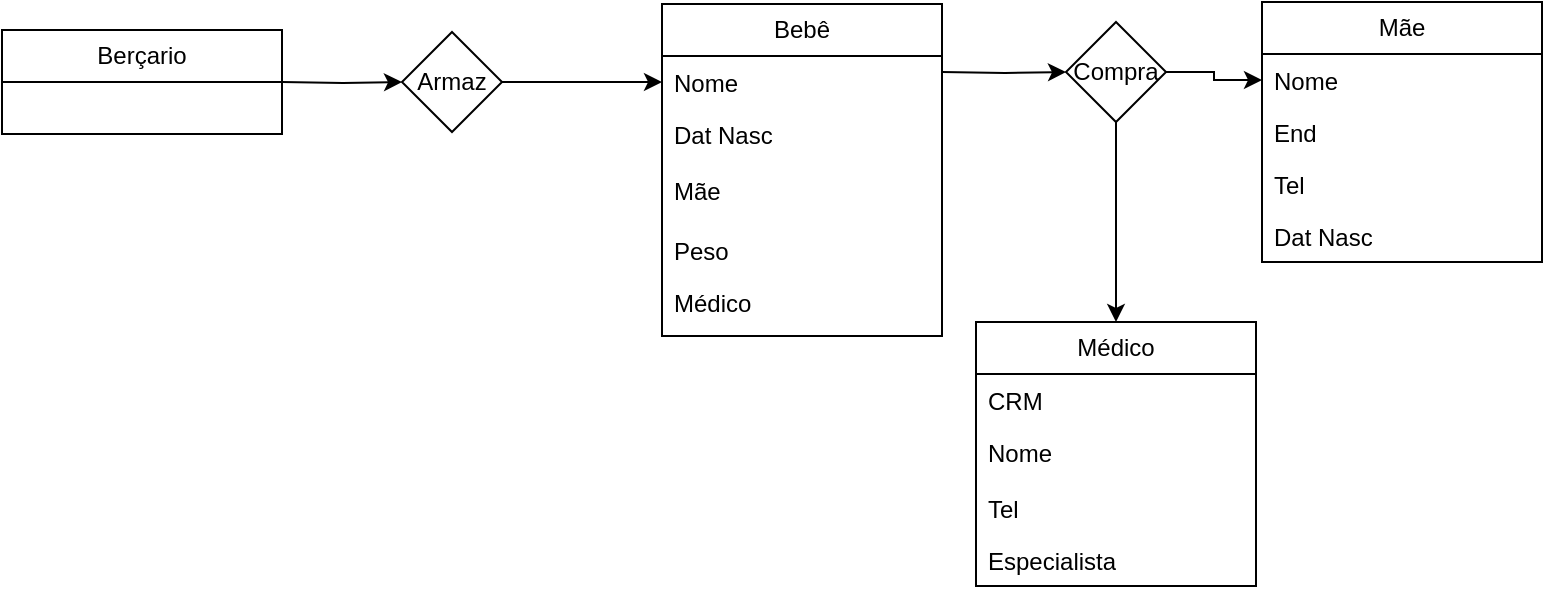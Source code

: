 <mxfile version="21.6.9" type="github">
  <diagram id="C5RBs43oDa-KdzZeNtuy" name="Page-1">
    <mxGraphModel dx="1434" dy="718" grid="1" gridSize="10" guides="1" tooltips="1" connect="1" arrows="1" fold="1" page="1" pageScale="1" pageWidth="827" pageHeight="1169" math="0" shadow="0">
      <root>
        <mxCell id="WIyWlLk6GJQsqaUBKTNV-0" />
        <mxCell id="WIyWlLk6GJQsqaUBKTNV-1" parent="WIyWlLk6GJQsqaUBKTNV-0" />
        <mxCell id="HC5Dx4oc5AkSy6qOYjug-40" style="edgeStyle=orthogonalEdgeStyle;rounded=0;orthogonalLoop=1;jettySize=auto;html=1;exitX=1;exitY=0.5;exitDx=0;exitDy=0;entryX=0;entryY=0.5;entryDx=0;entryDy=0;" edge="1" parent="WIyWlLk6GJQsqaUBKTNV-1" source="HC5Dx4oc5AkSy6qOYjug-41">
          <mxGeometry relative="1" as="geometry">
            <mxPoint x="330" y="40" as="targetPoint" />
          </mxGeometry>
        </mxCell>
        <mxCell id="HC5Dx4oc5AkSy6qOYjug-41" value="Armaz" style="rhombus;whiteSpace=wrap;html=1;" vertex="1" parent="WIyWlLk6GJQsqaUBKTNV-1">
          <mxGeometry x="200" y="15" width="50" height="50" as="geometry" />
        </mxCell>
        <mxCell id="HC5Dx4oc5AkSy6qOYjug-42" style="edgeStyle=orthogonalEdgeStyle;rounded=0;orthogonalLoop=1;jettySize=auto;html=1;exitX=1;exitY=0.5;exitDx=0;exitDy=0;entryX=0;entryY=0.5;entryDx=0;entryDy=0;" edge="1" parent="WIyWlLk6GJQsqaUBKTNV-1" target="HC5Dx4oc5AkSy6qOYjug-41">
          <mxGeometry relative="1" as="geometry">
            <mxPoint x="140" y="40" as="sourcePoint" />
          </mxGeometry>
        </mxCell>
        <mxCell id="HC5Dx4oc5AkSy6qOYjug-43" style="edgeStyle=orthogonalEdgeStyle;rounded=0;orthogonalLoop=1;jettySize=auto;html=1;exitX=1;exitY=0.25;exitDx=0;exitDy=0;entryX=0;entryY=0.5;entryDx=0;entryDy=0;" edge="1" parent="WIyWlLk6GJQsqaUBKTNV-1" target="HC5Dx4oc5AkSy6qOYjug-48">
          <mxGeometry relative="1" as="geometry">
            <mxPoint x="470" y="35" as="sourcePoint" />
          </mxGeometry>
        </mxCell>
        <mxCell id="HC5Dx4oc5AkSy6qOYjug-47" style="edgeStyle=orthogonalEdgeStyle;rounded=0;orthogonalLoop=1;jettySize=auto;html=1;exitX=1;exitY=0.5;exitDx=0;exitDy=0;entryX=0;entryY=0.5;entryDx=0;entryDy=0;" edge="1" parent="WIyWlLk6GJQsqaUBKTNV-1" source="HC5Dx4oc5AkSy6qOYjug-48" target="HC5Dx4oc5AkSy6qOYjug-50">
          <mxGeometry relative="1" as="geometry" />
        </mxCell>
        <mxCell id="HC5Dx4oc5AkSy6qOYjug-64" style="edgeStyle=orthogonalEdgeStyle;rounded=0;orthogonalLoop=1;jettySize=auto;html=1;exitX=0.5;exitY=1;exitDx=0;exitDy=0;entryX=0.5;entryY=0;entryDx=0;entryDy=0;" edge="1" parent="WIyWlLk6GJQsqaUBKTNV-1" source="HC5Dx4oc5AkSy6qOYjug-48" target="HC5Dx4oc5AkSy6qOYjug-60">
          <mxGeometry relative="1" as="geometry" />
        </mxCell>
        <mxCell id="HC5Dx4oc5AkSy6qOYjug-48" value="Compra" style="rhombus;whiteSpace=wrap;html=1;" vertex="1" parent="WIyWlLk6GJQsqaUBKTNV-1">
          <mxGeometry x="532" y="10" width="50" height="50" as="geometry" />
        </mxCell>
        <mxCell id="HC5Dx4oc5AkSy6qOYjug-49" value="Mãe" style="swimlane;fontStyle=0;childLayout=stackLayout;horizontal=1;startSize=26;fillColor=none;horizontalStack=0;resizeParent=1;resizeParentMax=0;resizeLast=0;collapsible=1;marginBottom=0;whiteSpace=wrap;html=1;" vertex="1" parent="WIyWlLk6GJQsqaUBKTNV-1">
          <mxGeometry x="630" width="140" height="130" as="geometry" />
        </mxCell>
        <mxCell id="HC5Dx4oc5AkSy6qOYjug-50" value="Nome" style="text;strokeColor=none;fillColor=none;align=left;verticalAlign=top;spacingLeft=4;spacingRight=4;overflow=hidden;rotatable=0;points=[[0,0.5],[1,0.5]];portConstraint=eastwest;whiteSpace=wrap;html=1;" vertex="1" parent="HC5Dx4oc5AkSy6qOYjug-49">
          <mxGeometry y="26" width="140" height="26" as="geometry" />
        </mxCell>
        <mxCell id="HC5Dx4oc5AkSy6qOYjug-51" value="End" style="text;strokeColor=none;fillColor=none;align=left;verticalAlign=top;spacingLeft=4;spacingRight=4;overflow=hidden;rotatable=0;points=[[0,0.5],[1,0.5]];portConstraint=eastwest;whiteSpace=wrap;html=1;" vertex="1" parent="HC5Dx4oc5AkSy6qOYjug-49">
          <mxGeometry y="52" width="140" height="26" as="geometry" />
        </mxCell>
        <mxCell id="HC5Dx4oc5AkSy6qOYjug-52" value="Tel" style="text;strokeColor=none;fillColor=none;align=left;verticalAlign=top;spacingLeft=4;spacingRight=4;overflow=hidden;rotatable=0;points=[[0,0.5],[1,0.5]];portConstraint=eastwest;whiteSpace=wrap;html=1;" vertex="1" parent="HC5Dx4oc5AkSy6qOYjug-49">
          <mxGeometry y="78" width="140" height="26" as="geometry" />
        </mxCell>
        <mxCell id="HC5Dx4oc5AkSy6qOYjug-66" value="Dat Nasc" style="text;strokeColor=none;fillColor=none;align=left;verticalAlign=top;spacingLeft=4;spacingRight=4;overflow=hidden;rotatable=0;points=[[0,0.5],[1,0.5]];portConstraint=eastwest;whiteSpace=wrap;html=1;" vertex="1" parent="HC5Dx4oc5AkSy6qOYjug-49">
          <mxGeometry y="104" width="140" height="26" as="geometry" />
        </mxCell>
        <mxCell id="HC5Dx4oc5AkSy6qOYjug-53" value="Bebê" style="swimlane;fontStyle=0;childLayout=stackLayout;horizontal=1;startSize=26;fillColor=none;horizontalStack=0;resizeParent=1;resizeParentMax=0;resizeLast=0;collapsible=1;marginBottom=0;whiteSpace=wrap;html=1;" vertex="1" parent="WIyWlLk6GJQsqaUBKTNV-1">
          <mxGeometry x="330" y="1" width="140" height="166" as="geometry" />
        </mxCell>
        <mxCell id="HC5Dx4oc5AkSy6qOYjug-54" value="Nome" style="text;strokeColor=none;fillColor=none;align=left;verticalAlign=top;spacingLeft=4;spacingRight=4;overflow=hidden;rotatable=0;points=[[0,0.5],[1,0.5]];portConstraint=eastwest;whiteSpace=wrap;html=1;" vertex="1" parent="HC5Dx4oc5AkSy6qOYjug-53">
          <mxGeometry y="26" width="140" height="26" as="geometry" />
        </mxCell>
        <mxCell id="HC5Dx4oc5AkSy6qOYjug-55" value="Dat Nasc" style="text;strokeColor=none;fillColor=none;align=left;verticalAlign=top;spacingLeft=4;spacingRight=4;overflow=hidden;rotatable=0;points=[[0,0.5],[1,0.5]];portConstraint=eastwest;whiteSpace=wrap;html=1;" vertex="1" parent="HC5Dx4oc5AkSy6qOYjug-53">
          <mxGeometry y="52" width="140" height="28" as="geometry" />
        </mxCell>
        <mxCell id="HC5Dx4oc5AkSy6qOYjug-56" value="Mãe" style="text;strokeColor=none;fillColor=none;align=left;verticalAlign=top;spacingLeft=4;spacingRight=4;overflow=hidden;rotatable=0;points=[[0,0.5],[1,0.5]];portConstraint=eastwest;whiteSpace=wrap;html=1;" vertex="1" parent="HC5Dx4oc5AkSy6qOYjug-53">
          <mxGeometry y="80" width="140" height="30" as="geometry" />
        </mxCell>
        <mxCell id="HC5Dx4oc5AkSy6qOYjug-57" value="Peso" style="text;strokeColor=none;fillColor=none;align=left;verticalAlign=top;spacingLeft=4;spacingRight=4;overflow=hidden;rotatable=0;points=[[0,0.5],[1,0.5]];portConstraint=eastwest;whiteSpace=wrap;html=1;" vertex="1" parent="HC5Dx4oc5AkSy6qOYjug-53">
          <mxGeometry y="110" width="140" height="26" as="geometry" />
        </mxCell>
        <mxCell id="HC5Dx4oc5AkSy6qOYjug-59" value="Médico" style="text;strokeColor=none;fillColor=none;align=left;verticalAlign=top;spacingLeft=4;spacingRight=4;overflow=hidden;rotatable=0;points=[[0,0.5],[1,0.5]];portConstraint=eastwest;whiteSpace=wrap;html=1;" vertex="1" parent="HC5Dx4oc5AkSy6qOYjug-53">
          <mxGeometry y="136" width="140" height="30" as="geometry" />
        </mxCell>
        <mxCell id="HC5Dx4oc5AkSy6qOYjug-58" value="Berçario" style="swimlane;fontStyle=0;childLayout=stackLayout;horizontal=1;startSize=26;fillColor=none;horizontalStack=0;resizeParent=1;resizeParentMax=0;resizeLast=0;collapsible=1;marginBottom=0;whiteSpace=wrap;html=1;" vertex="1" parent="WIyWlLk6GJQsqaUBKTNV-1">
          <mxGeometry y="14" width="140" height="52" as="geometry" />
        </mxCell>
        <mxCell id="HC5Dx4oc5AkSy6qOYjug-60" value="Médico" style="swimlane;fontStyle=0;childLayout=stackLayout;horizontal=1;startSize=26;fillColor=none;horizontalStack=0;resizeParent=1;resizeParentMax=0;resizeLast=0;collapsible=1;marginBottom=0;whiteSpace=wrap;html=1;" vertex="1" parent="WIyWlLk6GJQsqaUBKTNV-1">
          <mxGeometry x="487" y="160" width="140" height="132" as="geometry" />
        </mxCell>
        <mxCell id="HC5Dx4oc5AkSy6qOYjug-61" value="CRM" style="text;strokeColor=none;fillColor=none;align=left;verticalAlign=top;spacingLeft=4;spacingRight=4;overflow=hidden;rotatable=0;points=[[0,0.5],[1,0.5]];portConstraint=eastwest;whiteSpace=wrap;html=1;" vertex="1" parent="HC5Dx4oc5AkSy6qOYjug-60">
          <mxGeometry y="26" width="140" height="26" as="geometry" />
        </mxCell>
        <mxCell id="HC5Dx4oc5AkSy6qOYjug-62" value="Nome" style="text;strokeColor=none;fillColor=none;align=left;verticalAlign=top;spacingLeft=4;spacingRight=4;overflow=hidden;rotatable=0;points=[[0,0.5],[1,0.5]];portConstraint=eastwest;whiteSpace=wrap;html=1;" vertex="1" parent="HC5Dx4oc5AkSy6qOYjug-60">
          <mxGeometry y="52" width="140" height="28" as="geometry" />
        </mxCell>
        <mxCell id="HC5Dx4oc5AkSy6qOYjug-65" value="Tel" style="text;strokeColor=none;fillColor=none;align=left;verticalAlign=top;spacingLeft=4;spacingRight=4;overflow=hidden;rotatable=0;points=[[0,0.5],[1,0.5]];portConstraint=eastwest;whiteSpace=wrap;html=1;" vertex="1" parent="HC5Dx4oc5AkSy6qOYjug-60">
          <mxGeometry y="80" width="140" height="26" as="geometry" />
        </mxCell>
        <mxCell id="HC5Dx4oc5AkSy6qOYjug-63" value="Especialista" style="text;strokeColor=none;fillColor=none;align=left;verticalAlign=top;spacingLeft=4;spacingRight=4;overflow=hidden;rotatable=0;points=[[0,0.5],[1,0.5]];portConstraint=eastwest;whiteSpace=wrap;html=1;" vertex="1" parent="HC5Dx4oc5AkSy6qOYjug-60">
          <mxGeometry y="106" width="140" height="26" as="geometry" />
        </mxCell>
      </root>
    </mxGraphModel>
  </diagram>
</mxfile>
